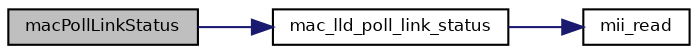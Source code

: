 digraph "macPollLinkStatus"
{
  bgcolor="transparent";
  edge [fontname="Helvetica",fontsize="8",labelfontname="Helvetica",labelfontsize="8"];
  node [fontname="Helvetica",fontsize="8",shape=record];
  rankdir="LR";
  Node41 [label="macPollLinkStatus",height=0.2,width=0.4,color="black", fillcolor="grey75", style="filled", fontcolor="black"];
  Node41 -> Node42 [color="midnightblue",fontsize="8",style="solid",fontname="Helvetica"];
  Node42 [label="mac_lld_poll_link_status",height=0.2,width=0.4,color="black",URL="$group___m_a_c.html#gadace88fa6d5051c6c56e068b029dfee8",tooltip="Updates and returns the link status. "];
  Node42 -> Node43 [color="midnightblue",fontsize="8",style="solid",fontname="Helvetica"];
  Node43 [label="mii_read",height=0.2,width=0.4,color="black",URL="$group___m_a_c.html#ga752399cc55bfe5a4a70e639fd6583a40",tooltip="Reads a PHY register. "];
}
